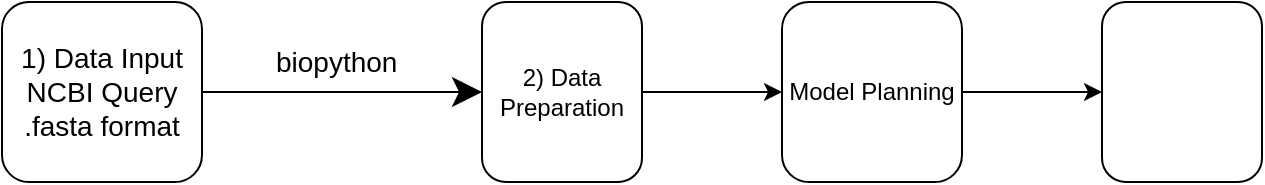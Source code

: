 <mxfile version="10.6.7" type="device"><diagram name="Page-1" id="929967ad-93f9-6ef4-fab6-5d389245f69c"><mxGraphModel dx="1158" dy="781" grid="1" gridSize="10" guides="1" tooltips="1" connect="1" arrows="1" fold="1" page="1" pageScale="1.5" pageWidth="1169" pageHeight="826" background="none" math="0" shadow="0"><root><mxCell id="0" style=";html=1;"/><mxCell id="1" style=";html=1;" parent="0"/><mxCell id="Mtm1xkN5OQk0PgU5TmR1-1" value="&lt;div style=&quot;font-size: 14px&quot;&gt;&lt;font style=&quot;font-size: 14px&quot;&gt;1) Data Input&lt;/font&gt;&lt;/div&gt;&lt;div style=&quot;font-size: 14px&quot;&gt;&lt;font style=&quot;font-size: 14px&quot;&gt;NCBI Query&lt;/font&gt;&lt;/div&gt;&lt;div style=&quot;font-size: 14px&quot;&gt;&lt;font style=&quot;font-size: 14px&quot;&gt;.fasta format&lt;br&gt;&lt;/font&gt;&lt;/div&gt;" style="shape=rect;html=1;rounded=1;whiteSpace=wrap;" vertex="1" parent="1"><mxGeometry x="180" y="440" width="100" height="90" as="geometry"/></mxCell><mxCell id="Mtm1xkN5OQk0PgU5TmR1-5" value="" style="edgeStyle=orthogonalEdgeStyle;rounded=0;orthogonalLoop=1;jettySize=auto;html=1;" edge="1" parent="1" source="Mtm1xkN5OQk0PgU5TmR1-2" target="Mtm1xkN5OQk0PgU5TmR1-4"><mxGeometry relative="1" as="geometry"/></mxCell><mxCell id="Mtm1xkN5OQk0PgU5TmR1-2" value="2) Data Preparation" style="shape=rect;html=1;rounded=1;whiteSpace=wrap;" vertex="1" parent="1"><mxGeometry x="420" y="440" width="80" height="90" as="geometry"/></mxCell><mxCell id="Mtm1xkN5OQk0PgU5TmR1-7" value="" style="edgeStyle=orthogonalEdgeStyle;rounded=0;orthogonalLoop=1;jettySize=auto;html=1;" edge="1" parent="1" source="Mtm1xkN5OQk0PgU5TmR1-4" target="Mtm1xkN5OQk0PgU5TmR1-6"><mxGeometry relative="1" as="geometry"/></mxCell><mxCell id="Mtm1xkN5OQk0PgU5TmR1-4" value="Model Planning" style="shape=rect;html=1;rounded=1;whiteSpace=wrap;" vertex="1" parent="1"><mxGeometry x="570" y="440" width="90" height="90" as="geometry"/></mxCell><mxCell id="Mtm1xkN5OQk0PgU5TmR1-6" value="" style="shape=rect;html=1;rounded=1;whiteSpace=wrap;" vertex="1" parent="1"><mxGeometry x="730" y="440" width="80" height="90" as="geometry"/></mxCell><mxCell id="Mtm1xkN5OQk0PgU5TmR1-3" value="" style="edgeStyle=elbowEdgeStyle;html=1;elbow=horizontal;endArrow=classic;labelBackgroundColor=none;endSize=12;endFill=1;" edge="1" source="Mtm1xkN5OQk0PgU5TmR1-1" target="Mtm1xkN5OQk0PgU5TmR1-2" parent="1"><mxGeometry relative="1" as="geometry"/></mxCell><mxCell id="Mtm1xkN5OQk0PgU5TmR1-8" value="&lt;font style=&quot;font-size: 14px&quot;&gt;biopython&lt;/font&gt;" style="text;html=1;resizable=0;points=[];autosize=1;align=left;verticalAlign=top;spacingTop=-4;" vertex="1" parent="1"><mxGeometry x="315" y="459" width="80" height="20" as="geometry"/></mxCell></root></mxGraphModel></diagram></mxfile>